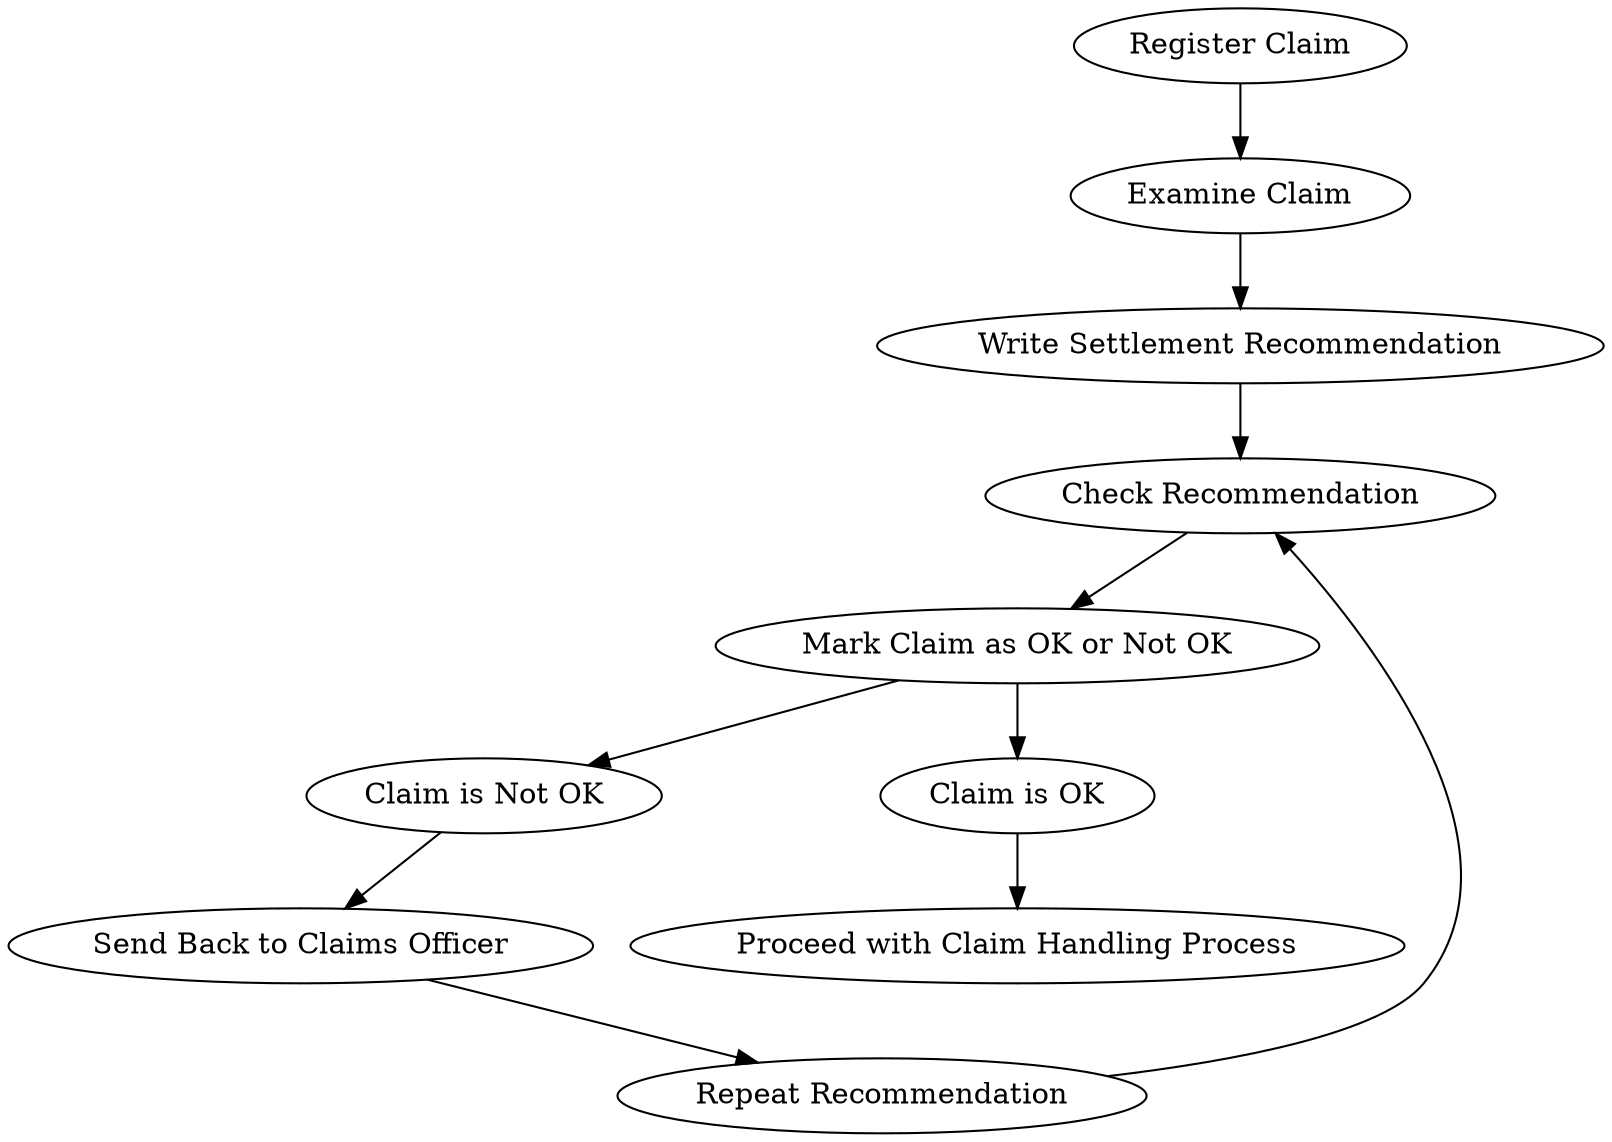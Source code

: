 digraph G {
  "Register Claim" -> "Examine Claim"
  "Examine Claim" -> "Write Settlement Recommendation"
  "Write Settlement Recommendation" -> "Check Recommendation"
  "Check Recommendation" -> "Mark Claim as OK or Not OK"
  "Mark Claim as OK or Not OK" -> "Claim is Not OK"
  "Claim is Not OK" -> "Send Back to Claims Officer"
  "Send Back to Claims Officer" -> "Repeat Recommendation"
  "Repeat Recommendation" -> "Check Recommendation"
  "Mark Claim as OK or Not OK" -> "Claim is OK"
  "Claim is OK" -> "Proceed with Claim Handling Process"
}